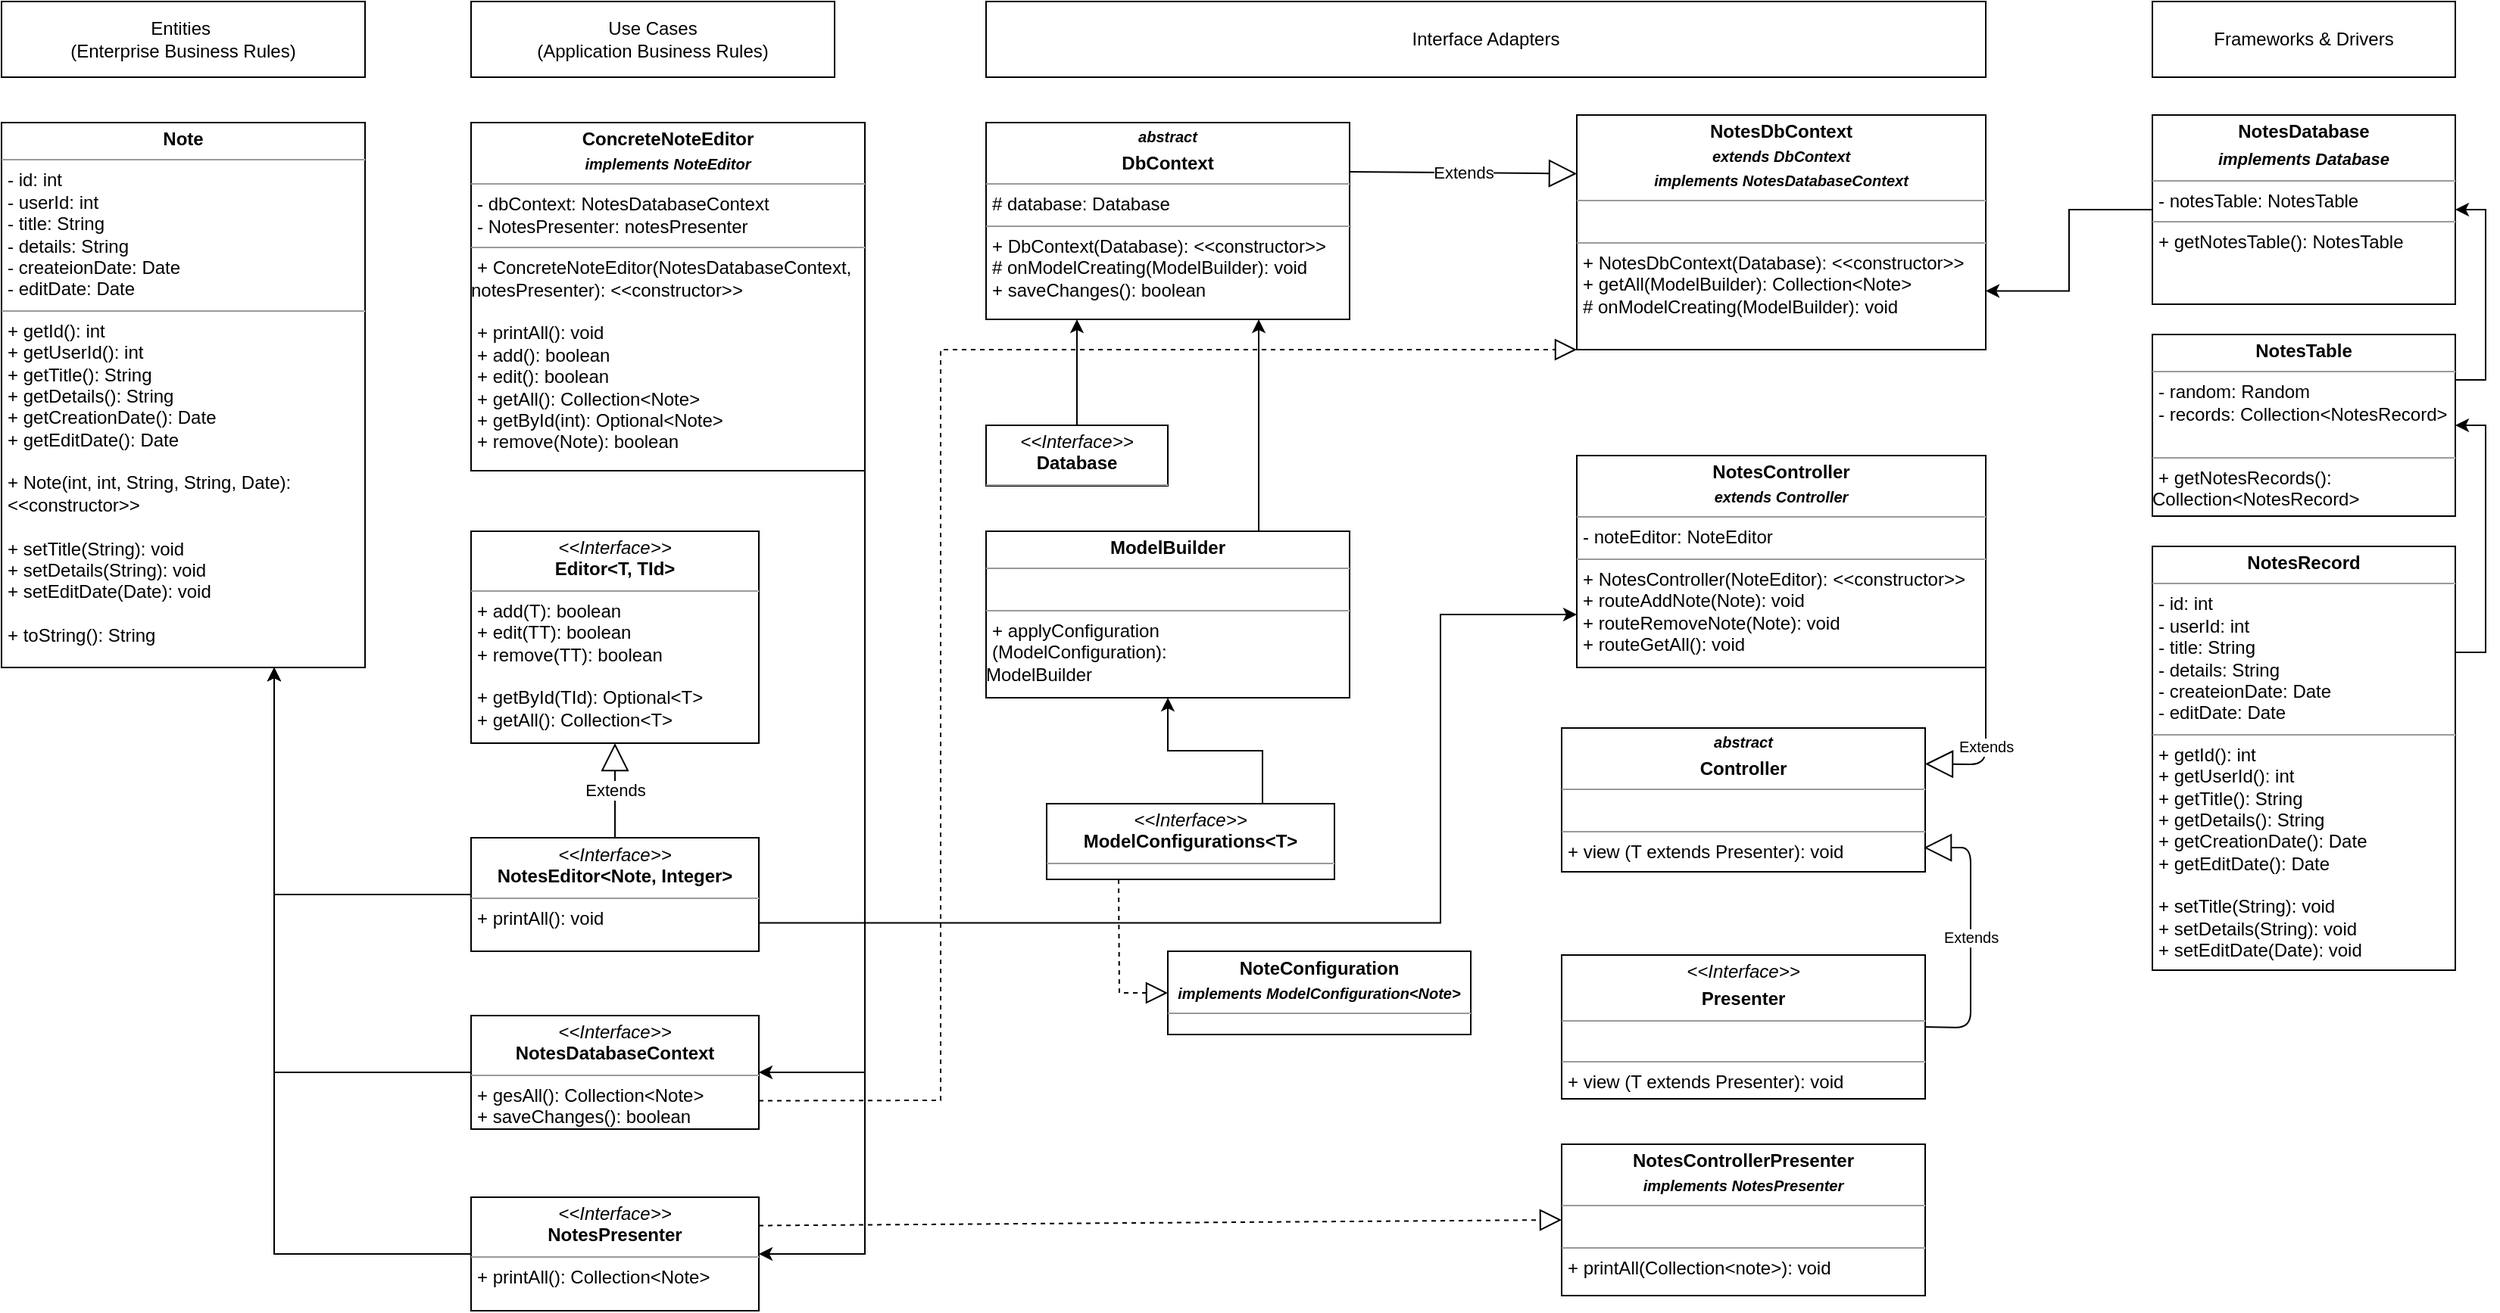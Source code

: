 <mxfile version="24.7.5">
  <diagram id="t2lpUZyAlgnqu6CpMk1j" name="Page-1">
    <mxGraphModel dx="901" dy="762" grid="1" gridSize="10" guides="1" tooltips="1" connect="1" arrows="1" fold="1" page="1" pageScale="1" pageWidth="850" pageHeight="1100" math="0" shadow="0">
      <root>
        <mxCell id="0" />
        <mxCell id="1" parent="0" />
        <mxCell id="13" value="&lt;p style=&quot;margin:0px;margin-top:4px;text-align:center;&quot;&gt;&lt;b&gt;Note&lt;br&gt;&lt;/b&gt;&lt;/p&gt;&lt;hr size=&quot;1&quot;&gt;&lt;p style=&quot;margin:0px;margin-left:4px;&quot;&gt;- id: int&lt;/p&gt;&lt;p style=&quot;margin:0px;margin-left:4px;&quot;&gt;- userId: int&lt;br&gt;&lt;/p&gt;&lt;p style=&quot;margin:0px;margin-left:4px;&quot;&gt;- title: String&lt;br&gt;&lt;/p&gt;&lt;p style=&quot;margin:0px;margin-left:4px;&quot;&gt;- details: String&lt;br&gt;&lt;/p&gt;&lt;p style=&quot;margin:0px;margin-left:4px;&quot;&gt;- createionDate: Date&lt;br&gt;&lt;/p&gt;&lt;p style=&quot;margin:0px;margin-left:4px;&quot;&gt;- editDate: Date&lt;br&gt;&lt;/p&gt;&lt;hr size=&quot;1&quot;&gt;&lt;p style=&quot;margin:0px;margin-left:4px;&quot;&gt;+ getId(): int&lt;/p&gt;&lt;p style=&quot;margin:0px;margin-left:4px;&quot;&gt;+ getUserId(): int&lt;br&gt;&lt;/p&gt;&lt;p style=&quot;margin:0px;margin-left:4px;&quot;&gt;+ getTitle(): String&lt;br&gt;&lt;/p&gt;&lt;p style=&quot;margin:0px;margin-left:4px;&quot;&gt;+ getDetails(): String&lt;br&gt;&lt;/p&gt;&lt;p style=&quot;margin:0px;margin-left:4px;&quot;&gt;+ getCreationDate(): Date&lt;br&gt;&lt;/p&gt;&lt;p style=&quot;margin:0px;margin-left:4px;&quot;&gt;+ getEditDate(): Date&lt;br&gt;&lt;/p&gt;&lt;p style=&quot;margin:0px;margin-left:4px;&quot;&gt;&lt;br&gt;&lt;/p&gt;&lt;p style=&quot;margin:0px;margin-left:4px;&quot;&gt;+ Note(int, int, String, String, Date):&amp;nbsp;&lt;/p&gt;&lt;p style=&quot;margin:0px;margin-left:4px;&quot;&gt;&amp;lt;&amp;lt;constructor&amp;gt;&amp;gt;&lt;/p&gt;&lt;p style=&quot;margin:0px;margin-left:4px;&quot;&gt;&lt;br&gt;&lt;/p&gt;&lt;p style=&quot;margin:0px;margin-left:4px;&quot;&gt;+ setTitle(String): void&lt;br&gt;&lt;/p&gt;&lt;p style=&quot;margin:0px;margin-left:4px;&quot;&gt;+ setDetails(String): void&lt;br&gt;&lt;/p&gt;&lt;p style=&quot;margin:0px;margin-left:4px;&quot;&gt;+ setEditDate(Date): void&lt;br&gt;&lt;/p&gt;&lt;p style=&quot;margin:0px;margin-left:4px;&quot;&gt;&lt;br&gt;&lt;/p&gt;&lt;p style=&quot;margin:0px;margin-left:4px;&quot;&gt;+ toString(): String&lt;/p&gt;" style="verticalAlign=top;align=left;overflow=fill;fontSize=12;fontFamily=Helvetica;html=1;" parent="1" vertex="1">
          <mxGeometry x="1410" y="120" width="240" height="360" as="geometry" />
        </mxCell>
        <mxCell id="urDyPAYlgGJzkkQ73TQz-56" style="edgeStyle=orthogonalEdgeStyle;rounded=0;orthogonalLoop=1;jettySize=auto;html=1;exitX=1;exitY=1;exitDx=0;exitDy=0;entryX=1;entryY=0.5;entryDx=0;entryDy=0;" edge="1" parent="1" source="15" target="21">
          <mxGeometry relative="1" as="geometry" />
        </mxCell>
        <mxCell id="urDyPAYlgGJzkkQ73TQz-57" style="edgeStyle=orthogonalEdgeStyle;rounded=0;orthogonalLoop=1;jettySize=auto;html=1;exitX=1;exitY=1;exitDx=0;exitDy=0;entryX=1;entryY=0.5;entryDx=0;entryDy=0;" edge="1" parent="1" source="15" target="22">
          <mxGeometry relative="1" as="geometry" />
        </mxCell>
        <mxCell id="15" value="&lt;p style=&quot;margin:0px;margin-top:4px;text-align:center;&quot;&gt;&lt;b&gt;ConcreteNoteEditor&lt;br&gt;&lt;/b&gt;&lt;/p&gt;&lt;p style=&quot;margin: 4px 0px 0px; text-align: center; font-size: 10px;&quot;&gt;&lt;b&gt;&lt;i&gt;implements NoteEditor&lt;/i&gt;&lt;/b&gt;&lt;/p&gt;&lt;hr size=&quot;1&quot;&gt;&lt;p style=&quot;margin:0px;margin-left:4px;&quot;&gt;- dbContext: NotesDatabaseContext&lt;/p&gt;&lt;p style=&quot;margin:0px;margin-left:4px;&quot;&gt;- NotesPresenter: notesPresenter&lt;/p&gt;&lt;hr size=&quot;1&quot;&gt;&lt;p style=&quot;margin: 0px 0px 0px 4px;&quot;&gt;+ ConcreteNoteEditor(NotesDatabaseContext,&amp;nbsp;&lt;/p&gt;notesPresenter&lt;span style=&quot;background-color: initial;&quot;&gt;):&amp;nbsp;&lt;/span&gt;&lt;span style=&quot;background-color: initial;&quot;&gt;&amp;lt;&amp;lt;constructor&amp;gt;&amp;gt;&lt;/span&gt;&lt;span style=&quot;background-color: initial;&quot;&gt;&lt;br&gt;&lt;/span&gt;&lt;p style=&quot;margin: 0px 0px 0px 4px;&quot;&gt;&lt;br&gt;&lt;/p&gt;&lt;p style=&quot;margin:0px;margin-left:4px;&quot;&gt;+ printAll(): void&lt;/p&gt;&lt;p style=&quot;margin:0px;margin-left:4px;&quot;&gt;+ add(): boolean&lt;br&gt;&lt;/p&gt;&lt;p style=&quot;margin:0px;margin-left:4px;&quot;&gt;+ edit(): boolean&lt;br&gt;&lt;/p&gt;&lt;p style=&quot;margin:0px;margin-left:4px;&quot;&gt;+ getAll(): Collection&amp;lt;Note&amp;gt;&lt;br&gt;&lt;/p&gt;&lt;p style=&quot;margin:0px;margin-left:4px;&quot;&gt;+ getById(int): Optional&amp;lt;Note&amp;gt;&lt;br&gt;&lt;/p&gt;&lt;p style=&quot;margin:0px;margin-left:4px;&quot;&gt;+ remove(Note): boolean&lt;/p&gt;" style="verticalAlign=top;align=left;overflow=fill;fontSize=12;fontFamily=Helvetica;html=1;" parent="1" vertex="1">
          <mxGeometry x="1720" y="120" width="260" height="230" as="geometry" />
        </mxCell>
        <mxCell id="18" value="&lt;p style=&quot;margin:0px;margin-top:4px;text-align:center;&quot;&gt;&lt;i&gt;&amp;lt;&amp;lt;Interface&amp;gt;&amp;gt;&lt;/i&gt;&lt;br&gt;&lt;b&gt;Editor&amp;lt;T, TId&amp;gt;&lt;/b&gt;&lt;/p&gt;&lt;hr size=&quot;1&quot;&gt;&lt;p style=&quot;margin:0px;margin-left:4px;&quot;&gt;&lt;span style=&quot;background-color: initial;&quot;&gt;+ add(T): boolean&lt;/span&gt;&lt;br&gt;&lt;/p&gt;&lt;p style=&quot;margin:0px;margin-left:4px;&quot;&gt;+ edit(TT): boolean&lt;/p&gt;&lt;p style=&quot;margin:0px;margin-left:4px;&quot;&gt;+ remove(TT): boolean&lt;br&gt;&lt;/p&gt;&lt;p style=&quot;margin:0px;margin-left:4px;&quot;&gt;&lt;br&gt;&lt;/p&gt;&lt;p style=&quot;margin:0px;margin-left:4px;&quot;&gt;+ getById(TId): Optional&amp;lt;T&amp;gt;&lt;br&gt;&lt;/p&gt;&lt;p style=&quot;margin:0px;margin-left:4px;&quot;&gt;+ getAll(): Collection&amp;lt;T&amp;gt;&lt;/p&gt;" style="verticalAlign=top;align=left;overflow=fill;fontSize=12;fontFamily=Helvetica;html=1;" parent="1" vertex="1">
          <mxGeometry x="1720" y="390" width="190" height="140" as="geometry" />
        </mxCell>
        <mxCell id="urDyPAYlgGJzkkQ73TQz-51" style="edgeStyle=orthogonalEdgeStyle;rounded=0;orthogonalLoop=1;jettySize=auto;html=1;exitX=0;exitY=0.5;exitDx=0;exitDy=0;entryX=0.75;entryY=1;entryDx=0;entryDy=0;" edge="1" parent="1" source="19" target="13">
          <mxGeometry relative="1" as="geometry" />
        </mxCell>
        <mxCell id="urDyPAYlgGJzkkQ73TQz-74" style="edgeStyle=orthogonalEdgeStyle;rounded=0;orthogonalLoop=1;jettySize=auto;html=1;exitX=1;exitY=0.75;exitDx=0;exitDy=0;entryX=0;entryY=0.75;entryDx=0;entryDy=0;" edge="1" parent="1" source="19" target="36">
          <mxGeometry relative="1" as="geometry">
            <Array as="points">
              <mxPoint x="2360" y="649" />
              <mxPoint x="2360" y="445" />
            </Array>
          </mxGeometry>
        </mxCell>
        <mxCell id="19" value="&lt;p style=&quot;margin:0px;margin-top:4px;text-align:center;&quot;&gt;&lt;i&gt;&amp;lt;&amp;lt;Interface&amp;gt;&amp;gt;&lt;/i&gt;&lt;br&gt;&lt;b&gt;NotesEditor&amp;lt;Note, Integer&amp;gt;&lt;/b&gt;&lt;/p&gt;&lt;hr size=&quot;1&quot;&gt;&lt;p style=&quot;margin:0px;margin-left:4px;&quot;&gt;&lt;span style=&quot;background-color: initial;&quot;&gt;+ printAll(): void&lt;/span&gt;&lt;/p&gt;" style="verticalAlign=top;align=left;overflow=fill;fontSize=12;fontFamily=Helvetica;html=1;" parent="1" vertex="1">
          <mxGeometry x="1720" y="592.5" width="190" height="75" as="geometry" />
        </mxCell>
        <mxCell id="urDyPAYlgGJzkkQ73TQz-52" style="edgeStyle=orthogonalEdgeStyle;rounded=0;orthogonalLoop=1;jettySize=auto;html=1;exitX=0;exitY=0.5;exitDx=0;exitDy=0;entryX=0.75;entryY=1;entryDx=0;entryDy=0;" edge="1" parent="1" source="21" target="13">
          <mxGeometry relative="1" as="geometry" />
        </mxCell>
        <mxCell id="21" value="&lt;p style=&quot;margin:0px;margin-top:4px;text-align:center;&quot;&gt;&lt;i&gt;&amp;lt;&amp;lt;Interface&amp;gt;&amp;gt;&lt;/i&gt;&lt;br&gt;&lt;b&gt;NotesDatabaseContext&lt;/b&gt;&lt;/p&gt;&lt;hr size=&quot;1&quot;&gt;&lt;p style=&quot;margin:0px;margin-left:4px;&quot;&gt;&lt;span style=&quot;background-color: initial;&quot;&gt;+ gesAll(): Collection&amp;lt;Note&amp;gt;&lt;/span&gt;&lt;/p&gt;&lt;p style=&quot;margin:0px;margin-left:4px;&quot;&gt;&lt;span style=&quot;background-color: initial;&quot;&gt;+ saveChanges(): boolean&lt;/span&gt;&lt;/p&gt;" style="verticalAlign=top;align=left;overflow=fill;fontSize=12;fontFamily=Helvetica;html=1;" parent="1" vertex="1">
          <mxGeometry x="1720" y="710" width="190" height="75" as="geometry" />
        </mxCell>
        <mxCell id="urDyPAYlgGJzkkQ73TQz-54" style="edgeStyle=orthogonalEdgeStyle;rounded=0;orthogonalLoop=1;jettySize=auto;html=1;exitX=0;exitY=0.5;exitDx=0;exitDy=0;entryX=0.75;entryY=1;entryDx=0;entryDy=0;" edge="1" parent="1" source="22" target="13">
          <mxGeometry relative="1" as="geometry" />
        </mxCell>
        <mxCell id="22" value="&lt;p style=&quot;margin:0px;margin-top:4px;text-align:center;&quot;&gt;&lt;i&gt;&amp;lt;&amp;lt;Interface&amp;gt;&amp;gt;&lt;/i&gt;&lt;br&gt;&lt;b&gt;NotesPresenter&lt;/b&gt;&lt;/p&gt;&lt;hr size=&quot;1&quot;&gt;&lt;p style=&quot;margin:0px;margin-left:4px;&quot;&gt;&lt;span style=&quot;background-color: initial;&quot;&gt;+ printAll(): Collection&amp;lt;Note&amp;gt;&lt;/span&gt;&lt;/p&gt;" style="verticalAlign=top;align=left;overflow=fill;fontSize=12;fontFamily=Helvetica;html=1;" parent="1" vertex="1">
          <mxGeometry x="1720" y="830" width="190" height="75" as="geometry" />
        </mxCell>
        <mxCell id="24" value="&lt;p style=&quot;margin:0px;margin-top:4px;text-align:center;&quot;&gt;&lt;b&gt;NoteConfiguration&lt;br&gt;&lt;/b&gt;&lt;/p&gt;&lt;p style=&quot;margin: 4px 0px 0px; text-align: center; font-size: 10px;&quot;&gt;&lt;b&gt;&lt;i&gt;implements ModelConfiguration&amp;lt;Note&amp;gt;&lt;/i&gt;&lt;/b&gt;&lt;/p&gt;&lt;hr size=&quot;1&quot;&gt;&lt;p style=&quot;margin:0px;margin-left:4px;&quot;&gt;&lt;br&gt;&lt;/p&gt;&lt;hr size=&quot;1&quot;&gt;&lt;p style=&quot;margin:0px;margin-left:4px;&quot;&gt;&lt;/p&gt;&lt;p style=&quot;margin:0px;margin-left:4px;&quot;&gt;&lt;br&gt;&lt;/p&gt;" style="verticalAlign=top;align=left;overflow=fill;fontSize=12;fontFamily=Helvetica;html=1;" parent="1" vertex="1">
          <mxGeometry x="2180" y="667.5" width="200" height="55" as="geometry" />
        </mxCell>
        <mxCell id="urDyPAYlgGJzkkQ73TQz-58" style="edgeStyle=orthogonalEdgeStyle;rounded=0;orthogonalLoop=1;jettySize=auto;html=1;entryX=0.25;entryY=1;entryDx=0;entryDy=0;" edge="1" parent="1" source="26" target="27">
          <mxGeometry relative="1" as="geometry" />
        </mxCell>
        <mxCell id="26" value="&lt;p style=&quot;margin:0px;margin-top:4px;text-align:center;&quot;&gt;&lt;i&gt;&amp;lt;&amp;lt;Interface&amp;gt;&amp;gt;&lt;/i&gt;&lt;br&gt;&lt;b&gt;Database&lt;/b&gt;&lt;/p&gt;&lt;hr size=&quot;1&quot;&gt;&lt;p style=&quot;margin:0px;margin-left:4px;&quot;&gt;&lt;br&gt;&lt;/p&gt;" style="verticalAlign=top;align=left;overflow=fill;fontSize=12;fontFamily=Helvetica;html=1;" parent="1" vertex="1">
          <mxGeometry x="2060" y="320" width="120" height="40" as="geometry" />
        </mxCell>
        <mxCell id="27" value="&lt;p style=&quot;margin: 4px 0px 0px; text-align: center; font-size: 10px;&quot;&gt;&lt;b&gt;&lt;i&gt;abstract&lt;/i&gt;&lt;/b&gt;&lt;/p&gt;&lt;p style=&quot;margin:0px;margin-top:4px;text-align:center;&quot;&gt;&lt;b&gt;DbContext&lt;/b&gt;&lt;/p&gt;&lt;hr size=&quot;1&quot;&gt;&lt;p style=&quot;margin:0px;margin-left:4px;&quot;&gt;# database: Database&lt;/p&gt;&lt;hr size=&quot;1&quot;&gt;&lt;p style=&quot;margin:0px;margin-left:4px;&quot;&gt;&lt;/p&gt;&lt;p style=&quot;margin: 0px 0px 0px 4px;&quot;&gt;+ DbContext(Database):&amp;nbsp;&lt;span style=&quot;background-color: initial;&quot;&gt;&amp;lt;&amp;lt;constructor&amp;gt;&amp;gt;&lt;/span&gt;&lt;/p&gt;&lt;p style=&quot;margin: 0px 0px 0px 4px;&quot;&gt;# onModelCreating(ModelBuilder): void&lt;/p&gt;&lt;p style=&quot;margin: 0px 0px 0px 4px;&quot;&gt;+ saveChanges(): boolean&lt;/p&gt;" style="verticalAlign=top;align=left;overflow=fill;fontSize=12;fontFamily=Helvetica;html=1;" parent="1" vertex="1">
          <mxGeometry x="2060" y="120" width="240" height="130" as="geometry" />
        </mxCell>
        <mxCell id="urDyPAYlgGJzkkQ73TQz-60" style="edgeStyle=orthogonalEdgeStyle;rounded=0;orthogonalLoop=1;jettySize=auto;html=1;exitX=0.75;exitY=0;exitDx=0;exitDy=0;entryX=0.75;entryY=1;entryDx=0;entryDy=0;" edge="1" parent="1" source="28" target="27">
          <mxGeometry relative="1" as="geometry" />
        </mxCell>
        <mxCell id="28" value="&lt;p style=&quot;margin:0px;margin-top:4px;text-align:center;&quot;&gt;&lt;b&gt;ModelBuilder&lt;br&gt;&lt;/b&gt;&lt;/p&gt;&lt;hr size=&quot;1&quot;&gt;&lt;p style=&quot;margin:0px;margin-left:4px;&quot;&gt;&lt;br&gt;&lt;/p&gt;&lt;hr size=&quot;1&quot;&gt;&lt;p style=&quot;margin:0px;margin-left:4px;&quot;&gt;+ applyConfiguration&lt;/p&gt;&lt;p style=&quot;margin:0px;margin-left:4px;&quot;&gt;(ModelConfiguration):&amp;nbsp;&lt;/p&gt;ModelBuilder&lt;p style=&quot;margin:0px;margin-left:4px;&quot;&gt;&lt;br&gt;&lt;/p&gt;" style="verticalAlign=top;align=left;overflow=fill;fontSize=12;fontFamily=Helvetica;html=1;" parent="1" vertex="1">
          <mxGeometry x="2060" y="390" width="240" height="110" as="geometry" />
        </mxCell>
        <mxCell id="urDyPAYlgGJzkkQ73TQz-63" style="edgeStyle=orthogonalEdgeStyle;rounded=0;orthogonalLoop=1;jettySize=auto;html=1;exitX=0.75;exitY=0;exitDx=0;exitDy=0;entryX=0.5;entryY=1;entryDx=0;entryDy=0;" edge="1" parent="1" source="30" target="28">
          <mxGeometry relative="1" as="geometry" />
        </mxCell>
        <mxCell id="30" value="&lt;p style=&quot;margin:0px;margin-top:4px;text-align:center;&quot;&gt;&lt;i&gt;&amp;lt;&amp;lt;Interface&amp;gt;&amp;gt;&lt;/i&gt;&lt;br&gt;&lt;b&gt;ModelConfigurations&amp;lt;T&amp;gt;&lt;/b&gt;&lt;/p&gt;&lt;hr size=&quot;1&quot;&gt;&lt;p style=&quot;margin:0px;margin-left:4px;&quot;&gt;&lt;br&gt;&lt;/p&gt;" style="verticalAlign=top;align=left;overflow=fill;fontSize=12;fontFamily=Helvetica;html=1;" parent="1" vertex="1">
          <mxGeometry x="2100" y="570" width="190" height="50" as="geometry" />
        </mxCell>
        <mxCell id="31" value="&lt;p style=&quot;margin:0px;margin-top:4px;text-align:center;&quot;&gt;&lt;b&gt;NotesDbContext&lt;br&gt;&lt;/b&gt;&lt;/p&gt;&lt;p style=&quot;margin: 4px 0px 0px; text-align: center; font-size: 10px;&quot;&gt;&lt;b&gt;&lt;i&gt;extends DbContext&lt;/i&gt;&lt;/b&gt;&lt;/p&gt;&lt;p style=&quot;margin: 4px 0px 0px; text-align: center; font-size: 10px;&quot;&gt;&lt;b&gt;&lt;i&gt;implements NotesDatabaseContext&lt;/i&gt;&lt;/b&gt;&lt;/p&gt;&lt;hr size=&quot;1&quot;&gt;&lt;p style=&quot;margin:0px;margin-left:4px;&quot;&gt;&lt;br&gt;&lt;/p&gt;&lt;hr size=&quot;1&quot;&gt;&lt;p style=&quot;margin:0px;margin-left:4px;&quot;&gt;&lt;/p&gt;&lt;p style=&quot;margin: 0px 0px 0px 4px;&quot;&gt;+ NotesDbContext(Database):&amp;nbsp;&lt;span style=&quot;background-color: initial;&quot;&gt;&amp;lt;&amp;lt;constructor&amp;gt;&amp;gt;&lt;/span&gt;&lt;/p&gt;&lt;p style=&quot;margin: 0px 0px 0px 4px;&quot;&gt;+ getAll(ModelBuilder): Collection&amp;lt;Note&amp;gt;&lt;/p&gt;&lt;p style=&quot;margin: 0px 0px 0px 4px;&quot;&gt;# onModelCreating(ModelBuilder): void&lt;/p&gt;" style="verticalAlign=top;align=left;overflow=fill;fontSize=12;fontFamily=Helvetica;html=1;" parent="1" vertex="1">
          <mxGeometry x="2450" y="115" width="270" height="155" as="geometry" />
        </mxCell>
        <mxCell id="35" value="&lt;p style=&quot;margin: 4px 0px 0px; text-align: center; font-size: 10px;&quot;&gt;&lt;b&gt;&lt;i&gt;abstract&lt;/i&gt;&lt;/b&gt;&lt;/p&gt;&lt;p style=&quot;margin:0px;margin-top:4px;text-align:center;&quot;&gt;&lt;b&gt;Controller&lt;/b&gt;&lt;/p&gt;&lt;hr size=&quot;1&quot;&gt;&lt;p style=&quot;margin:0px;margin-left:4px;&quot;&gt;&lt;br&gt;&lt;/p&gt;&lt;hr size=&quot;1&quot;&gt;&lt;p style=&quot;margin:0px;margin-left:4px;&quot;&gt;&lt;/p&gt;&lt;p style=&quot;margin: 0px 0px 0px 4px;&quot;&gt;+ view (T extends Presenter): void&lt;br&gt;&lt;/p&gt;" style="verticalAlign=top;align=left;overflow=fill;fontSize=12;fontFamily=Helvetica;html=1;" parent="1" vertex="1">
          <mxGeometry x="2440" y="520" width="240" height="95" as="geometry" />
        </mxCell>
        <mxCell id="36" value="&lt;p style=&quot;margin:0px;margin-top:4px;text-align:center;&quot;&gt;&lt;b&gt;NotesController&lt;br&gt;&lt;/b&gt;&lt;/p&gt;&lt;p style=&quot;margin: 4px 0px 0px; text-align: center; font-size: 10px;&quot;&gt;&lt;b&gt;&lt;i&gt;extends Controller&lt;/i&gt;&lt;/b&gt;&lt;/p&gt;&lt;hr size=&quot;1&quot;&gt;&lt;p style=&quot;margin:0px;margin-left:4px;&quot;&gt;- noteEditor: NoteEditor&lt;/p&gt;&lt;hr size=&quot;1&quot;&gt;&lt;p style=&quot;margin:0px;margin-left:4px;&quot;&gt;+ NotesController(NoteEditor):&amp;nbsp;&lt;span style=&quot;background-color: initial;&quot;&gt;&amp;lt;&amp;lt;constructor&amp;gt;&amp;gt;&lt;/span&gt;&lt;br&gt;&lt;/p&gt;&lt;p style=&quot;margin:0px;margin-left:4px;&quot;&gt;+ routeAddNote(Note): void&lt;/p&gt;&lt;p style=&quot;margin:0px;margin-left:4px;&quot;&gt;+ routeRemoveNote(Note): void&lt;br&gt;&lt;/p&gt;&lt;p style=&quot;margin:0px;margin-left:4px;&quot;&gt;+ routeGetAll(): void&lt;br&gt;&lt;/p&gt;" style="verticalAlign=top;align=left;overflow=fill;fontSize=12;fontFamily=Helvetica;html=1;" parent="1" vertex="1">
          <mxGeometry x="2450" y="340" width="270" height="140" as="geometry" />
        </mxCell>
        <mxCell id="38" value="&lt;p style=&quot;margin: 4px 0px 0px; text-align: center; font-size: 10px;&quot;&gt;&lt;i style=&quot;font-size: 12px;&quot;&gt;&amp;lt;&amp;lt;Interface&amp;gt;&amp;gt;&lt;/i&gt;&lt;br&gt;&lt;/p&gt;&lt;p style=&quot;margin:0px;margin-top:4px;text-align:center;&quot;&gt;&lt;b&gt;Presenter&lt;/b&gt;&lt;/p&gt;&lt;hr size=&quot;1&quot;&gt;&lt;p style=&quot;margin:0px;margin-left:4px;&quot;&gt;&lt;br&gt;&lt;/p&gt;&lt;hr size=&quot;1&quot;&gt;&lt;p style=&quot;margin:0px;margin-left:4px;&quot;&gt;&lt;/p&gt;&lt;p style=&quot;margin: 0px 0px 0px 4px;&quot;&gt;+ view (T extends Presenter): void&lt;br&gt;&lt;/p&gt;" style="verticalAlign=top;align=left;overflow=fill;fontSize=12;fontFamily=Helvetica;html=1;" parent="1" vertex="1">
          <mxGeometry x="2440" y="670" width="240" height="95" as="geometry" />
        </mxCell>
        <mxCell id="39" value="&lt;p style=&quot;margin:0px;margin-top:4px;text-align:center;&quot;&gt;&lt;b&gt;NotesControllerPresenter&lt;br&gt;&lt;/b&gt;&lt;/p&gt;&lt;p style=&quot;margin: 4px 0px 0px; text-align: center; font-size: 10px;&quot;&gt;&lt;b&gt;&lt;i&gt;implements NotesPresenter&lt;/i&gt;&lt;/b&gt;&lt;/p&gt;&lt;hr size=&quot;1&quot;&gt;&lt;p style=&quot;margin:0px;margin-left:4px;&quot;&gt;&lt;br&gt;&lt;/p&gt;&lt;hr size=&quot;1&quot;&gt;&lt;p style=&quot;margin:0px;margin-left:4px;&quot;&gt;+ printAll(Collection&amp;lt;note&amp;gt;):&amp;nbsp;&lt;span style=&quot;background-color: initial;&quot;&gt;void&lt;/span&gt;&lt;br&gt;&lt;/p&gt;&lt;p style=&quot;margin:0px;margin-left:4px;&quot;&gt;&lt;br&gt;&lt;/p&gt;" style="verticalAlign=top;align=left;overflow=fill;fontSize=12;fontFamily=Helvetica;html=1;" parent="1" vertex="1">
          <mxGeometry x="2440" y="795" width="240" height="100" as="geometry" />
        </mxCell>
        <mxCell id="42" value="Extends" style="endArrow=block;endSize=16;endFill=0;html=1;fontSize=10;exitX=1;exitY=1;exitDx=0;exitDy=0;entryX=1;entryY=0.25;entryDx=0;entryDy=0;" parent="1" source="36" target="35" edge="1">
          <mxGeometry width="160" relative="1" as="geometry">
            <mxPoint x="2875" y="845" as="sourcePoint" />
            <mxPoint x="2840" y="720" as="targetPoint" />
            <Array as="points">
              <mxPoint x="2720" y="544" />
            </Array>
          </mxGeometry>
        </mxCell>
        <mxCell id="urDyPAYlgGJzkkQ73TQz-47" value="Entities&amp;nbsp;&lt;div&gt;(Enterprise Business Rules)&lt;/div&gt;" style="rounded=0;whiteSpace=wrap;html=1;" vertex="1" parent="1">
          <mxGeometry x="1410" y="40" width="240" height="50" as="geometry" />
        </mxCell>
        <mxCell id="urDyPAYlgGJzkkQ73TQz-48" value="Use Cases&lt;div&gt;(Application Business Rules)&lt;/div&gt;" style="rounded=0;whiteSpace=wrap;html=1;" vertex="1" parent="1">
          <mxGeometry x="1720" y="40" width="240" height="50" as="geometry" />
        </mxCell>
        <mxCell id="urDyPAYlgGJzkkQ73TQz-49" value="Interface Adapters" style="rounded=0;whiteSpace=wrap;html=1;" vertex="1" parent="1">
          <mxGeometry x="2060" y="40" width="660" height="50" as="geometry" />
        </mxCell>
        <mxCell id="urDyPAYlgGJzkkQ73TQz-50" value="Frameworks &amp;amp; Drivers" style="rounded=0;whiteSpace=wrap;html=1;" vertex="1" parent="1">
          <mxGeometry x="2830" y="40" width="200" height="50" as="geometry" />
        </mxCell>
        <mxCell id="urDyPAYlgGJzkkQ73TQz-55" value="Extends" style="endArrow=block;endSize=16;endFill=0;html=1;rounded=0;exitX=0.5;exitY=0;exitDx=0;exitDy=0;entryX=0.5;entryY=1;entryDx=0;entryDy=0;" edge="1" parent="1" source="19" target="18">
          <mxGeometry width="160" relative="1" as="geometry">
            <mxPoint x="2000" y="560" as="sourcePoint" />
            <mxPoint x="2160" y="560" as="targetPoint" />
          </mxGeometry>
        </mxCell>
        <mxCell id="urDyPAYlgGJzkkQ73TQz-64" value="" style="endArrow=block;dashed=1;endFill=0;endSize=12;html=1;rounded=0;exitX=0.25;exitY=1;exitDx=0;exitDy=0;entryX=0;entryY=0.5;entryDx=0;entryDy=0;" edge="1" parent="1" source="30" target="24">
          <mxGeometry width="160" relative="1" as="geometry">
            <mxPoint x="2220" y="810" as="sourcePoint" />
            <mxPoint x="2380" y="810" as="targetPoint" />
            <Array as="points">
              <mxPoint x="2148" y="695" />
            </Array>
          </mxGeometry>
        </mxCell>
        <mxCell id="urDyPAYlgGJzkkQ73TQz-65" value="Extends" style="endArrow=block;endSize=16;endFill=0;html=1;rounded=0;exitX=1;exitY=0.25;exitDx=0;exitDy=0;entryX=0;entryY=0.25;entryDx=0;entryDy=0;" edge="1" parent="1" source="27" target="31">
          <mxGeometry width="160" relative="1" as="geometry">
            <mxPoint x="2400" y="330" as="sourcePoint" />
            <mxPoint x="2560" y="330" as="targetPoint" />
          </mxGeometry>
        </mxCell>
        <mxCell id="urDyPAYlgGJzkkQ73TQz-66" value="" style="endArrow=block;dashed=1;endFill=0;endSize=12;html=1;rounded=0;exitX=1;exitY=0.75;exitDx=0;exitDy=0;entryX=0;entryY=1;entryDx=0;entryDy=0;" edge="1" parent="1" source="21" target="31">
          <mxGeometry width="160" relative="1" as="geometry">
            <mxPoint x="2080" y="800" as="sourcePoint" />
            <mxPoint x="2240" y="800" as="targetPoint" />
            <Array as="points">
              <mxPoint x="2030" y="766" />
              <mxPoint x="2030" y="270" />
            </Array>
          </mxGeometry>
        </mxCell>
        <mxCell id="urDyPAYlgGJzkkQ73TQz-78" style="edgeStyle=orthogonalEdgeStyle;rounded=0;orthogonalLoop=1;jettySize=auto;html=1;entryX=1;entryY=0.75;entryDx=0;entryDy=0;" edge="1" parent="1" source="urDyPAYlgGJzkkQ73TQz-67" target="31">
          <mxGeometry relative="1" as="geometry" />
        </mxCell>
        <mxCell id="urDyPAYlgGJzkkQ73TQz-67" value="&lt;p style=&quot;margin:0px;margin-top:4px;text-align:center;&quot;&gt;&lt;b&gt;NotesDatabase&lt;/b&gt;&lt;/p&gt;&lt;p style=&quot;margin:0px;margin-top:4px;text-align:center;&quot;&gt;&lt;b&gt;&lt;font style=&quot;font-size: 11px;&quot;&gt;&lt;i&gt;implements Database&lt;/i&gt;&lt;/font&gt;&lt;/b&gt;&lt;/p&gt;&lt;hr size=&quot;1&quot;&gt;&lt;p style=&quot;margin:0px;margin-left:4px;&quot;&gt;- notesTable: NotesTable&lt;/p&gt;&lt;hr size=&quot;1&quot;&gt;&lt;p style=&quot;margin:0px;margin-left:4px;&quot;&gt;+ getNotesTable(): NotesTable&lt;/p&gt;" style="verticalAlign=top;align=left;overflow=fill;fontSize=12;fontFamily=Helvetica;html=1;" vertex="1" parent="1">
          <mxGeometry x="2830" y="115" width="200" height="125" as="geometry" />
        </mxCell>
        <mxCell id="urDyPAYlgGJzkkQ73TQz-75" style="edgeStyle=orthogonalEdgeStyle;rounded=0;orthogonalLoop=1;jettySize=auto;html=1;exitX=1;exitY=0.25;exitDx=0;exitDy=0;entryX=1;entryY=0.5;entryDx=0;entryDy=0;" edge="1" parent="1" source="urDyPAYlgGJzkkQ73TQz-68" target="urDyPAYlgGJzkkQ73TQz-69">
          <mxGeometry relative="1" as="geometry" />
        </mxCell>
        <mxCell id="urDyPAYlgGJzkkQ73TQz-68" value="&lt;p style=&quot;margin:0px;margin-top:4px;text-align:center;&quot;&gt;&lt;b&gt;NotesRecord&lt;br&gt;&lt;/b&gt;&lt;/p&gt;&lt;hr size=&quot;1&quot;&gt;&lt;p style=&quot;margin:0px;margin-left:4px;&quot;&gt;- id: int&lt;/p&gt;&lt;p style=&quot;margin:0px;margin-left:4px;&quot;&gt;- userId: int&lt;br&gt;&lt;/p&gt;&lt;p style=&quot;margin:0px;margin-left:4px;&quot;&gt;- title: String&lt;br&gt;&lt;/p&gt;&lt;p style=&quot;margin:0px;margin-left:4px;&quot;&gt;- details: String&lt;br&gt;&lt;/p&gt;&lt;p style=&quot;margin:0px;margin-left:4px;&quot;&gt;- createionDate: Date&lt;br&gt;&lt;/p&gt;&lt;p style=&quot;margin:0px;margin-left:4px;&quot;&gt;- editDate: Date&lt;br&gt;&lt;/p&gt;&lt;hr size=&quot;1&quot;&gt;&lt;p style=&quot;margin:0px;margin-left:4px;&quot;&gt;+ getId(): int&lt;/p&gt;&lt;p style=&quot;margin:0px;margin-left:4px;&quot;&gt;+ getUserId(): int&lt;br&gt;&lt;/p&gt;&lt;p style=&quot;margin:0px;margin-left:4px;&quot;&gt;+ getTitle(): String&lt;br&gt;&lt;/p&gt;&lt;p style=&quot;margin:0px;margin-left:4px;&quot;&gt;+ getDetails(): String&lt;br&gt;&lt;/p&gt;&lt;p style=&quot;margin:0px;margin-left:4px;&quot;&gt;+ getCreationDate(): Date&lt;br&gt;&lt;/p&gt;&lt;p style=&quot;margin:0px;margin-left:4px;&quot;&gt;+ getEditDate(): Date&lt;br&gt;&lt;/p&gt;&lt;p style=&quot;margin:0px;margin-left:4px;&quot;&gt;&lt;br&gt;&lt;/p&gt;&lt;p style=&quot;margin:0px;margin-left:4px;&quot;&gt;+ setTitle(String): void&lt;br&gt;&lt;/p&gt;&lt;p style=&quot;margin:0px;margin-left:4px;&quot;&gt;+ setDetails(String): void&lt;br&gt;&lt;/p&gt;&lt;p style=&quot;margin:0px;margin-left:4px;&quot;&gt;+ setEditDate(Date): void&lt;br&gt;&lt;/p&gt;" style="verticalAlign=top;align=left;overflow=fill;fontSize=12;fontFamily=Helvetica;html=1;" vertex="1" parent="1">
          <mxGeometry x="2830" y="400" width="200" height="280" as="geometry" />
        </mxCell>
        <mxCell id="urDyPAYlgGJzkkQ73TQz-76" style="edgeStyle=orthogonalEdgeStyle;rounded=0;orthogonalLoop=1;jettySize=auto;html=1;exitX=1;exitY=0.25;exitDx=0;exitDy=0;entryX=1;entryY=0.5;entryDx=0;entryDy=0;" edge="1" parent="1" source="urDyPAYlgGJzkkQ73TQz-69" target="urDyPAYlgGJzkkQ73TQz-67">
          <mxGeometry relative="1" as="geometry" />
        </mxCell>
        <mxCell id="urDyPAYlgGJzkkQ73TQz-69" value="&lt;p style=&quot;margin:0px;margin-top:4px;text-align:center;&quot;&gt;&lt;b&gt;NotesTable&lt;br&gt;&lt;/b&gt;&lt;/p&gt;&lt;hr size=&quot;1&quot;&gt;&lt;p style=&quot;margin:0px;margin-left:4px;&quot;&gt;- random: Random&lt;/p&gt;&lt;p style=&quot;margin:0px;margin-left:4px;&quot;&gt;- records: Collection&amp;lt;NotesRecord&amp;gt;&lt;br&gt;&lt;/p&gt;&lt;p style=&quot;margin:0px;margin-left:4px;&quot;&gt;&lt;br&gt;&lt;/p&gt;&lt;hr size=&quot;1&quot;&gt;&lt;p style=&quot;margin:0px;margin-left:4px;&quot;&gt;+ getNotesRecords():&amp;nbsp;&lt;/p&gt;Collection&amp;lt;NotesRecord&amp;gt;&lt;p style=&quot;margin:0px;margin-left:4px;&quot;&gt;&lt;br&gt;&lt;/p&gt;" style="verticalAlign=top;align=left;overflow=fill;fontSize=12;fontFamily=Helvetica;html=1;" vertex="1" parent="1">
          <mxGeometry x="2830" y="260" width="200" height="120" as="geometry" />
        </mxCell>
        <mxCell id="urDyPAYlgGJzkkQ73TQz-72" value="" style="endArrow=block;dashed=1;endFill=0;endSize=12;html=1;rounded=0;exitX=1;exitY=0.25;exitDx=0;exitDy=0;entryX=0;entryY=0.5;entryDx=0;entryDy=0;" edge="1" parent="1" source="22" target="39">
          <mxGeometry width="160" relative="1" as="geometry">
            <mxPoint x="2040" y="880" as="sourcePoint" />
            <mxPoint x="2200" y="880" as="targetPoint" />
          </mxGeometry>
        </mxCell>
        <mxCell id="urDyPAYlgGJzkkQ73TQz-73" value="Extends" style="endArrow=block;endSize=16;endFill=0;html=1;fontSize=10;entryX=0.996;entryY=0.832;entryDx=0;entryDy=0;exitX=1;exitY=0.5;exitDx=0;exitDy=0;entryPerimeter=0;" edge="1" parent="1" source="38" target="35">
          <mxGeometry width="160" relative="1" as="geometry">
            <mxPoint x="2780" y="710" as="sourcePoint" />
            <mxPoint x="2780" y="593.5" as="targetPoint" />
            <Array as="points">
              <mxPoint x="2710" y="718" />
              <mxPoint x="2710" y="660" />
              <mxPoint x="2710" y="599" />
            </Array>
          </mxGeometry>
        </mxCell>
      </root>
    </mxGraphModel>
  </diagram>
</mxfile>
